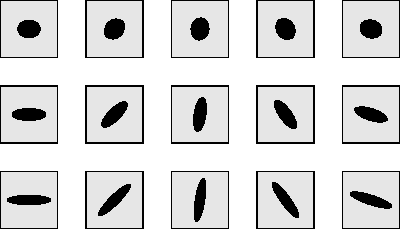 size(200);
pair O = (0.0, 0.0), low_left_pnt, uc_centre;
real a = 10.0, sep = 15.0;
real eq_rad = a/6;
path utc = box(O + (0.0, -a), O + (a, 0.0));
real[] angles = {0.0, pi*0.25, pi*0.45, pi*0.7, 0.9*pi};
real[] asp_ratios = {5.0, 3.0, 1.25};
//
path ellipse_path(
	pair C = (0.0, 0.0),
  	real eqrad = 1.0,
  	real asp_ratio = 2.0,
  	real theta = pi * 0.0
){
    return rotate(degrees(theta), C)*ellipse(C, eqrad * sqrt(asp_ratio), eqrad / sqrt(asp_ratio));
}
//
for (int i=0; i< angles.length; ++i){
  	real ang = pi;
  	for (int j=0; j<asp_ratios.length; ++j){
      	low_left_pnt = (sep*i, sep*j);
      	uc_centre = low_left_pnt + (a/2, -a/2);
    	filldraw(shift(low_left_pnt)*utc, lightgrey);
      	filldraw(ellipse_path(uc_centre, eq_rad, asp_ratios[j], angles[i]));
    }
}
